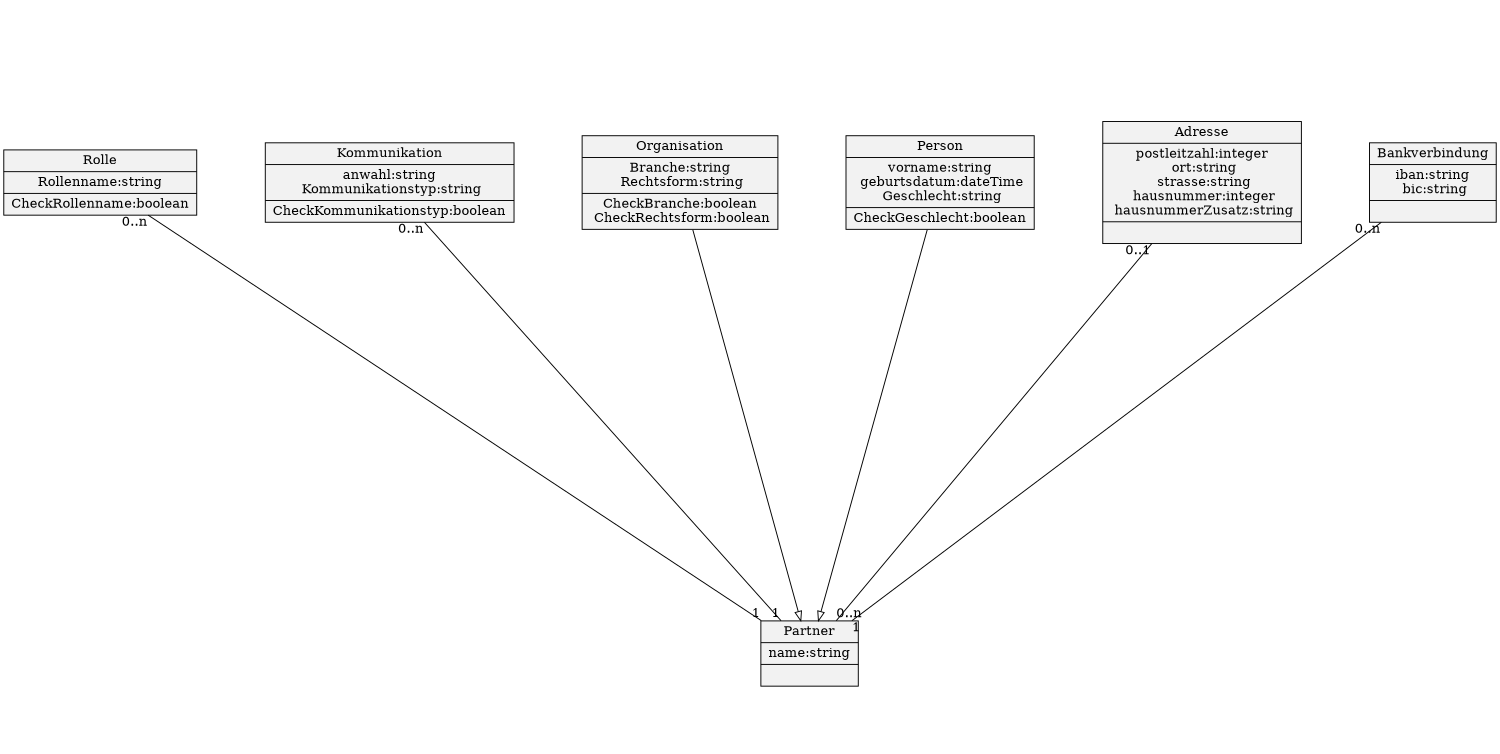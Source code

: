 digraph hierarchy {
size=10
ratio = 0.5
node[shape=record,style=filled,fillcolor=gray95]
edge[arrowhead=empty]
graph [size=10, ranksep=1.0, nodesep=1.0, overlap=false]
1[label = "{Partner|name:string\n |}"]
2[label = "{Rolle|Rollenname:string\n |CheckRollenname:boolean\n }"]
3[label = "{Kommunikation|anwahl:string\n Kommunikationstyp:string\n |CheckKommunikationstyp:boolean\n }"]
4[label = "{Organisation|Branche:string\n Rechtsform:string\n |CheckBranche:boolean\n CheckRechtsform:boolean\n }"]
5[label = "{Person|vorname:string\n geburtsdatum:dateTime\n Geschlecht:string\n |CheckGeschlecht:boolean\n }"]
6[label = "{Adresse|postleitzahl:integer\n ort:string\n strasse:string\n hausnummer:integer\n hausnummerZusatz:string\n |}"]
7[label = "{Bankverbindung|iban:string\n bic:string\n |}"]
6->1[arrowhead=none,arrowtail=none, headlabel="0..n", taillabel="0..1"]
2->1[arrowhead=none,arrowtail=none, headlabel="1", taillabel="0..n"]
3->1[arrowhead=none,arrowtail=none, headlabel="1", taillabel="0..n"]
4->1
5->1
7->1[arrowhead=none,arrowtail=none, headlabel="1", taillabel="0..n"]
}
